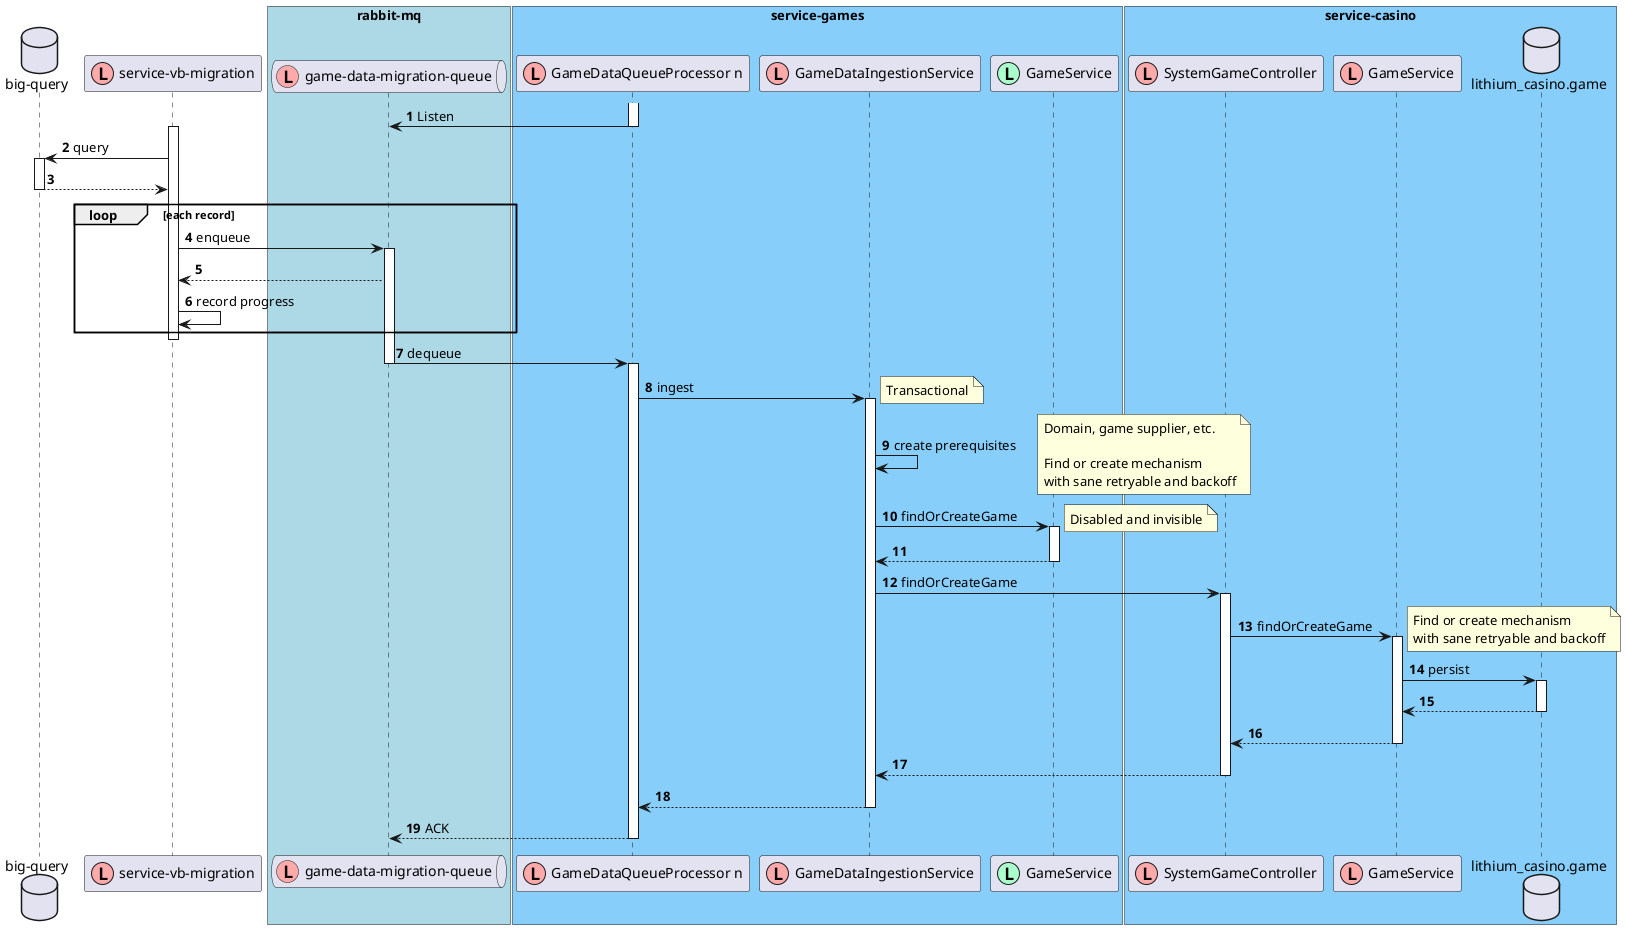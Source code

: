 [plantuml]
----
@startuml

!define p(name, alias) participant "name" as alias << (L,#AAFFCC) >>
!define pn(name, alias) participant "name" as alias << (L,#FFAAAA) >>
!define q(name, alias) queue "name" as alias << (L,#AAFFCC) >>
!define qn(name, alias) queue "name" as alias << (L,#FFAAAA) >>

autonumber

database "big-query" as bigQuery

pn("service-vb-migration", svcVbMigration)

box "rabbit-mq" #LightBlue
qn("game-data-migration-queue", gameDataQueue)
end box

box "service-games" #LightSkyBlue
pn("GameDataQueueProcessor n", gameDataQueueProcessor)
pn("GameDataIngestionService", gameDataIngestionService)
p("GameService", gameService)
end box

box "service-casino" #LightSkyBlue
pn("SystemGameController", systemGameController)
pn("GameService", casinoGameService)
database "lithium_casino.game" as lithiumCasinoGameDB
end box

activate gameDataQueueProcessor
gameDataQueueProcessor -> gameDataQueue: Listen
deactivate gameDataQueueProcessor

activate svcVbMigration

svcVbMigration -> bigQuery: query

activate bigQuery
bigQuery --> svcVbMigration
deactivate bigQuery

loop each record
svcVbMigration -> gameDataQueue: enqueue

activate gameDataQueue
gameDataQueue --> svcVbMigration

svcVbMigration -> svcVbMigration: record progress
end

deactivate svcVbMigration

activate gameDataQueue
gameDataQueue -> gameDataQueueProcessor: dequeue
deactivate gameDataQueue

activate gameDataQueueProcessor
gameDataQueueProcessor -> gameDataIngestionService: ingest

note right
Transactional
end note
activate gameDataIngestionService
gameDataIngestionService -> gameDataIngestionService: create prerequisites
note right
Domain, game supplier, etc.

Find or create mechanism
with sane retryable and backoff
end note
gameDataIngestionService -> gameService: findOrCreateGame
note right
Disabled and invisible
end note
activate gameService
gameService --> gameDataIngestionService
deactivate gameService

gameDataIngestionService -> systemGameController: findOrCreateGame
activate systemGameController
systemGameController -> casinoGameService: findOrCreateGame
activate casinoGameService
note right
Find or create mechanism
with sane retryable and backoff
end note
casinoGameService -> lithiumCasinoGameDB: persist
activate lithiumCasinoGameDB
lithiumCasinoGameDB --> casinoGameService
deactivate lithiumCasinoGameDB
casinoGameService --> systemGameController
deactivate casinoGameService
systemGameController --> gameDataIngestionService
deactivate systemGameController
gameDataIngestionService --> gameDataQueueProcessor
deactivate gameDataIngestionService
gameDataQueueProcessor --> gameDataQueue: ACK
deactivate gameDataQueueProcessor

@enduml
----
[plantuml]

